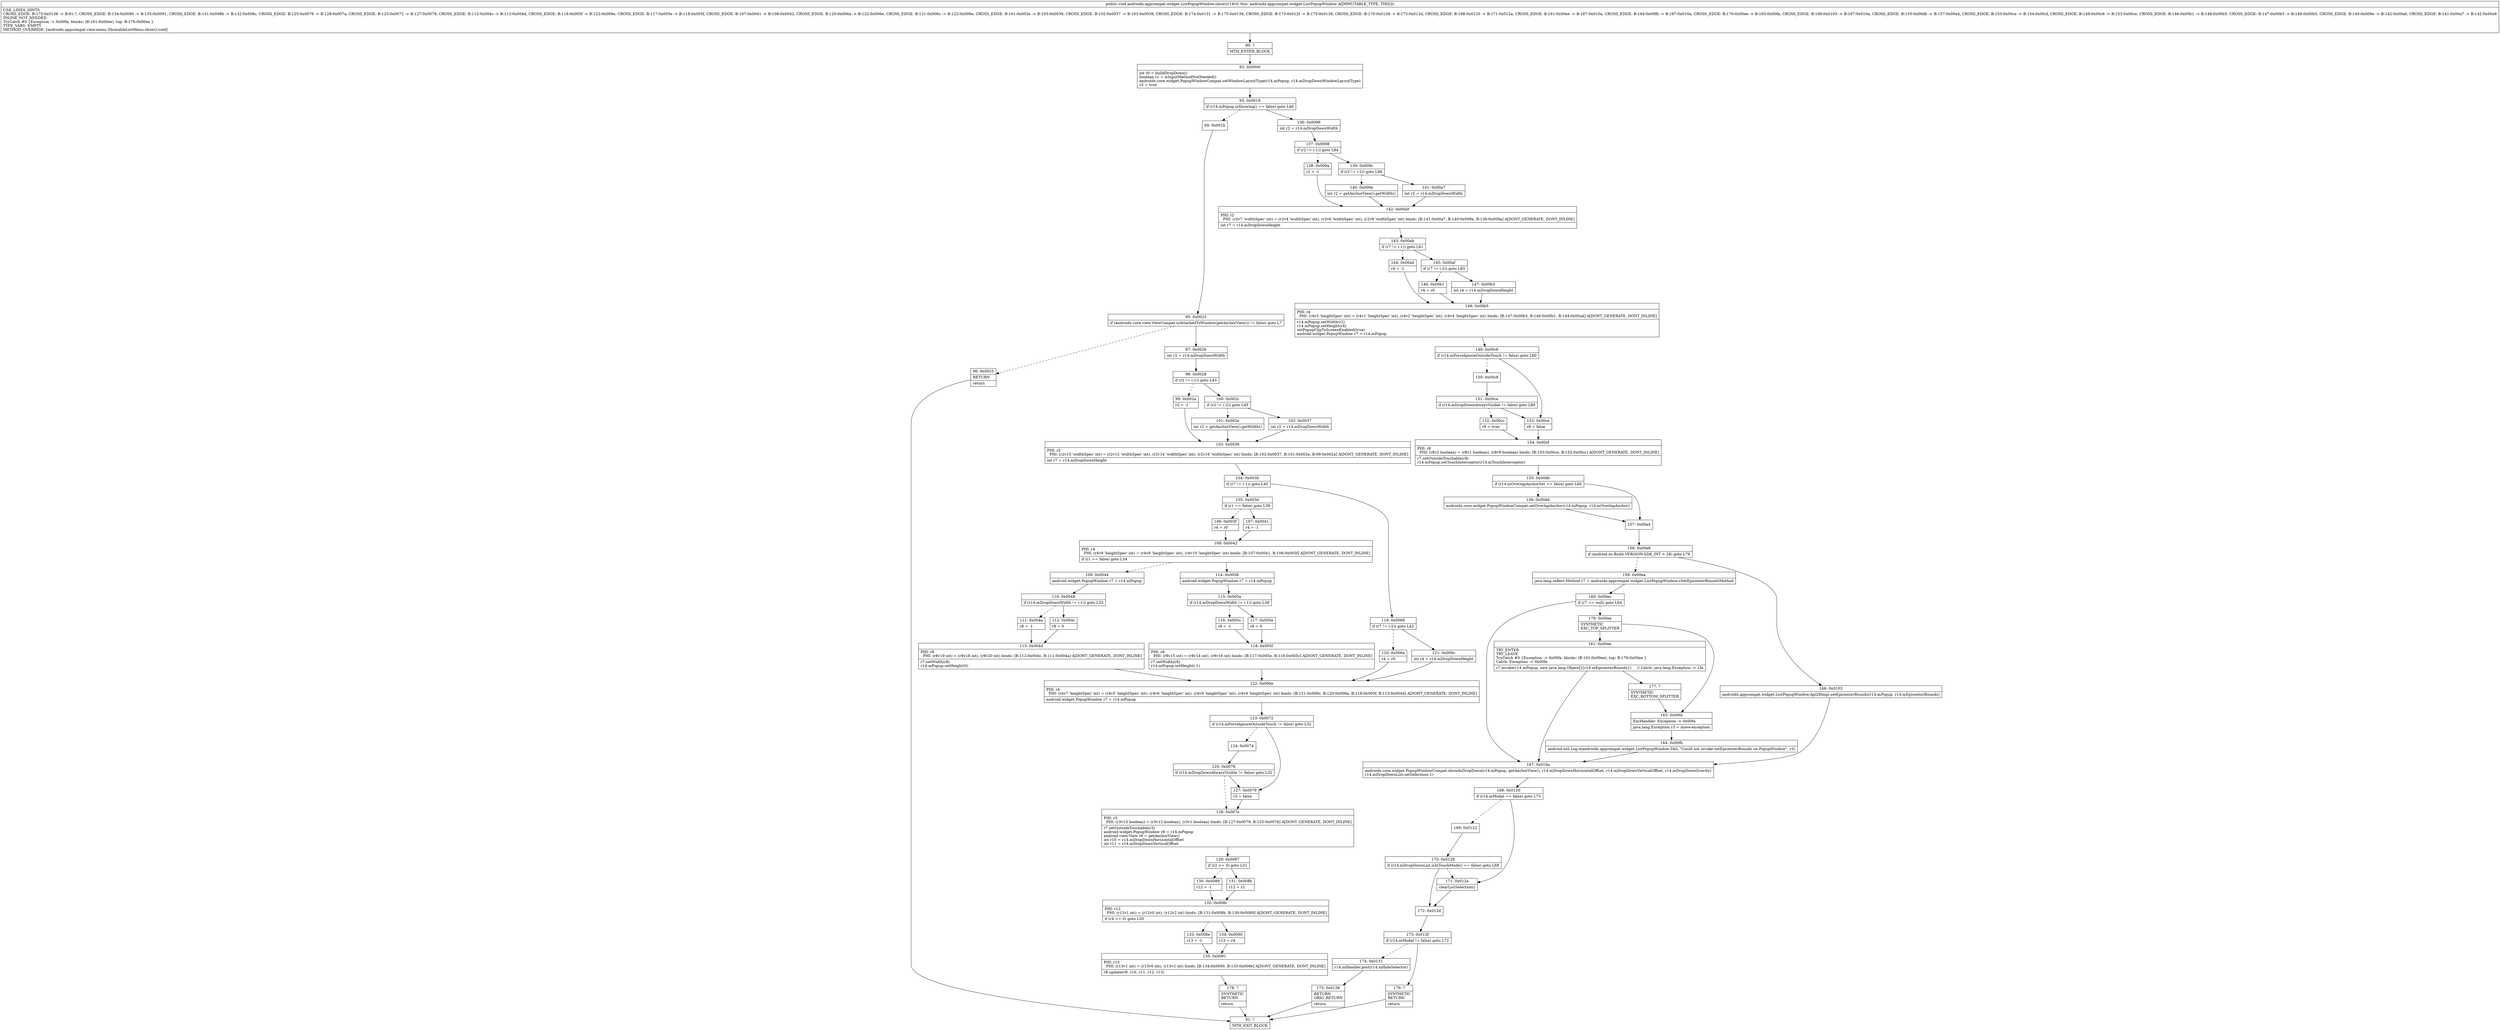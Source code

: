 digraph "CFG forandroidx.appcompat.widget.ListPopupWindow.show()V" {
Node_90 [shape=record,label="{90\:\ ?|MTH_ENTER_BLOCK\l}"];
Node_92 [shape=record,label="{92\:\ 0x0000|int r0 = buildDropDown()\lboolean r1 = isInputMethodNotNeeded()\landroidx.core.widget.PopupWindowCompat.setWindowLayoutType(r14.mPopup, r14.mDropDownWindowLayoutType)\lr3 = true\l}"];
Node_93 [shape=record,label="{93\:\ 0x0019|if (r14.mPopup.isShowing() == false) goto L46\l}"];
Node_94 [shape=record,label="{94\:\ 0x001b}"];
Node_95 [shape=record,label="{95\:\ 0x0023|if (androidx.core.view.ViewCompat.isAttachedToWindow(getAnchorView()) != false) goto L7\l}"];
Node_96 [shape=record,label="{96\:\ 0x0025|RETURN\l|return\l}"];
Node_91 [shape=record,label="{91\:\ ?|MTH_EXIT_BLOCK\l}"];
Node_97 [shape=record,label="{97\:\ 0x0026|int r2 = r14.mDropDownWidth\l}"];
Node_98 [shape=record,label="{98\:\ 0x0028|if (r2 != (\-1)) goto L43\l}"];
Node_99 [shape=record,label="{99\:\ 0x002a|r2 = \-1\l}"];
Node_103 [shape=record,label="{103\:\ 0x0039|PHI: r2 \l  PHI: (r2v15 'widthSpec' int) = (r2v12 'widthSpec' int), (r2v14 'widthSpec' int), (r2v16 'widthSpec' int) binds: [B:102:0x0037, B:101:0x002e, B:99:0x002a] A[DONT_GENERATE, DONT_INLINE]\l|int r7 = r14.mDropDownHeight\l}"];
Node_104 [shape=record,label="{104\:\ 0x003b|if (r7 != (\-1)) goto L40\l}"];
Node_105 [shape=record,label="{105\:\ 0x003d|if (r1 == false) goto L39\l}"];
Node_106 [shape=record,label="{106\:\ 0x003f|r4 = r0\l}"];
Node_108 [shape=record,label="{108\:\ 0x0042|PHI: r4 \l  PHI: (r4v9 'heightSpec' int) = (r4v8 'heightSpec' int), (r4v10 'heightSpec' int) binds: [B:107:0x0041, B:106:0x003f] A[DONT_GENERATE, DONT_INLINE]\l|if (r1 == false) goto L34\l}"];
Node_109 [shape=record,label="{109\:\ 0x0044|android.widget.PopupWindow r7 = r14.mPopup\l}"];
Node_110 [shape=record,label="{110\:\ 0x0048|if (r14.mDropDownWidth != (\-1)) goto L33\l}"];
Node_111 [shape=record,label="{111\:\ 0x004a|r8 = \-1\l}"];
Node_113 [shape=record,label="{113\:\ 0x004d|PHI: r8 \l  PHI: (r8v19 int) = (r8v18 int), (r8v20 int) binds: [B:112:0x004c, B:111:0x004a] A[DONT_GENERATE, DONT_INLINE]\l|r7.setWidth(r8)\lr14.mPopup.setHeight(0)\l}"];
Node_122 [shape=record,label="{122\:\ 0x006e|PHI: r4 \l  PHI: (r4v7 'heightSpec' int) = (r4v5 'heightSpec' int), (r4v6 'heightSpec' int), (r4v9 'heightSpec' int), (r4v9 'heightSpec' int) binds: [B:121:0x006c, B:120:0x006a, B:118:0x005f, B:113:0x004d] A[DONT_GENERATE, DONT_INLINE]\l|android.widget.PopupWindow r7 = r14.mPopup\l}"];
Node_123 [shape=record,label="{123\:\ 0x0072|if (r14.mForceIgnoreOutsideTouch != false) goto L32\l}"];
Node_124 [shape=record,label="{124\:\ 0x0074}"];
Node_125 [shape=record,label="{125\:\ 0x0076|if (r14.mDropDownAlwaysVisible != false) goto L32\l}"];
Node_128 [shape=record,label="{128\:\ 0x007a|PHI: r3 \l  PHI: (r3v13 boolean) = (r3v12 boolean), (r3v1 boolean) binds: [B:127:0x0079, B:125:0x0076] A[DONT_GENERATE, DONT_INLINE]\l|r7.setOutsideTouchable(r3)\landroid.widget.PopupWindow r8 = r14.mPopup\landroid.view.View r9 = getAnchorView()\lint r10 = r14.mDropDownHorizontalOffset\lint r11 = r14.mDropDownVerticalOffset\l}"];
Node_129 [shape=record,label="{129\:\ 0x0087|if (r2 \>= 0) goto L31\l}"];
Node_130 [shape=record,label="{130\:\ 0x0089|r12 = \-1\l}"];
Node_132 [shape=record,label="{132\:\ 0x008c|PHI: r12 \l  PHI: (r12v1 int) = (r12v0 int), (r12v2 int) binds: [B:131:0x008b, B:130:0x0089] A[DONT_GENERATE, DONT_INLINE]\l|if (r4 \>= 0) goto L30\l}"];
Node_133 [shape=record,label="{133\:\ 0x008e|r13 = \-1\l}"];
Node_135 [shape=record,label="{135\:\ 0x0091|PHI: r13 \l  PHI: (r13v1 int) = (r13v0 int), (r13v2 int) binds: [B:134:0x0090, B:133:0x008e] A[DONT_GENERATE, DONT_INLINE]\l|r8.update(r9, r10, r11, r12, r13)\l}"];
Node_178 [shape=record,label="{178\:\ ?|SYNTHETIC\lRETURN\l|return\l}"];
Node_134 [shape=record,label="{134\:\ 0x0090|r13 = r4\l}"];
Node_131 [shape=record,label="{131\:\ 0x008b|r12 = r2\l}"];
Node_127 [shape=record,label="{127\:\ 0x0079|r3 = false\l}"];
Node_112 [shape=record,label="{112\:\ 0x004c|r8 = 0\l}"];
Node_114 [shape=record,label="{114\:\ 0x0056|android.widget.PopupWindow r7 = r14.mPopup\l}"];
Node_115 [shape=record,label="{115\:\ 0x005a|if (r14.mDropDownWidth != (\-1)) goto L38\l}"];
Node_116 [shape=record,label="{116\:\ 0x005c|r8 = \-1\l}"];
Node_118 [shape=record,label="{118\:\ 0x005f|PHI: r8 \l  PHI: (r8v15 int) = (r8v14 int), (r8v16 int) binds: [B:117:0x005e, B:116:0x005c] A[DONT_GENERATE, DONT_INLINE]\l|r7.setWidth(r8)\lr14.mPopup.setHeight(\-1)\l}"];
Node_117 [shape=record,label="{117\:\ 0x005e|r8 = 0\l}"];
Node_107 [shape=record,label="{107\:\ 0x0041|r4 = \-1\l}"];
Node_119 [shape=record,label="{119\:\ 0x0068|if (r7 != (\-2)) goto L42\l}"];
Node_120 [shape=record,label="{120\:\ 0x006a|r4 = r0\l}"];
Node_121 [shape=record,label="{121\:\ 0x006c|int r4 = r14.mDropDownHeight\l}"];
Node_100 [shape=record,label="{100\:\ 0x002c|if (r2 != (\-2)) goto L45\l}"];
Node_101 [shape=record,label="{101\:\ 0x002e|int r2 = getAnchorView().getWidth()\l}"];
Node_102 [shape=record,label="{102\:\ 0x0037|int r2 = r14.mDropDownWidth\l}"];
Node_136 [shape=record,label="{136\:\ 0x0096|int r2 = r14.mDropDownWidth\l}"];
Node_137 [shape=record,label="{137\:\ 0x0098|if (r2 != (\-1)) goto L84\l}"];
Node_138 [shape=record,label="{138\:\ 0x009a|r2 = \-1\l}"];
Node_142 [shape=record,label="{142\:\ 0x00a9|PHI: r2 \l  PHI: (r2v7 'widthSpec' int) = (r2v4 'widthSpec' int), (r2v6 'widthSpec' int), (r2v8 'widthSpec' int) binds: [B:141:0x00a7, B:140:0x009e, B:138:0x009a] A[DONT_GENERATE, DONT_INLINE]\l|int r7 = r14.mDropDownHeight\l}"];
Node_143 [shape=record,label="{143\:\ 0x00ab|if (r7 != (\-1)) goto L81\l}"];
Node_144 [shape=record,label="{144\:\ 0x00ad|r4 = \-1\l}"];
Node_148 [shape=record,label="{148\:\ 0x00b5|PHI: r4 \l  PHI: (r4v3 'heightSpec' int) = (r4v1 'heightSpec' int), (r4v2 'heightSpec' int), (r4v4 'heightSpec' int) binds: [B:147:0x00b3, B:146:0x00b1, B:144:0x00ad] A[DONT_GENERATE, DONT_INLINE]\l|r14.mPopup.setWidth(r2)\lr14.mPopup.setHeight(r4)\lsetPopupClipToScreenEnabled(true)\landroid.widget.PopupWindow r7 = r14.mPopup\l}"];
Node_149 [shape=record,label="{149\:\ 0x00c6|if (r14.mForceIgnoreOutsideTouch != false) goto L80\l}"];
Node_150 [shape=record,label="{150\:\ 0x00c8}"];
Node_151 [shape=record,label="{151\:\ 0x00ca|if (r14.mDropDownAlwaysVisible != false) goto L80\l}"];
Node_152 [shape=record,label="{152\:\ 0x00cc|r8 = true\l}"];
Node_154 [shape=record,label="{154\:\ 0x00cf|PHI: r8 \l  PHI: (r8v2 boolean) = (r8v1 boolean), (r8v9 boolean) binds: [B:153:0x00ce, B:152:0x00cc] A[DONT_GENERATE, DONT_INLINE]\l|r7.setOutsideTouchable(r8)\lr14.mPopup.setTouchInterceptor(r14.mTouchInterceptor)\l}"];
Node_155 [shape=record,label="{155\:\ 0x00db|if (r14.mOverlapAnchorSet == false) goto L60\l}"];
Node_156 [shape=record,label="{156\:\ 0x00dd|androidx.core.widget.PopupWindowCompat.setOverlapAnchor(r14.mPopup, r14.mOverlapAnchor)\l}"];
Node_157 [shape=record,label="{157\:\ 0x00e4}"];
Node_158 [shape=record,label="{158\:\ 0x00e8|if (android.os.Build.VERSION.SDK_INT \> 28) goto L79\l}"];
Node_159 [shape=record,label="{159\:\ 0x00ea|java.lang.reflect.Method r7 = androidx.appcompat.widget.ListPopupWindow.sSetEpicenterBoundsMethod\l}"];
Node_160 [shape=record,label="{160\:\ 0x00ec|if (r7 == null) goto L64\l}"];
Node_167 [shape=record,label="{167\:\ 0x010a|androidx.core.widget.PopupWindowCompat.showAsDropDown(r14.mPopup, getAnchorView(), r14.mDropDownHorizontalOffset, r14.mDropDownVerticalOffset, r14.mDropDownGravity)\lr14.mDropDownList.setSelection(\-1)\l}"];
Node_168 [shape=record,label="{168\:\ 0x0120|if (r14.mModal == false) goto L73\l}"];
Node_169 [shape=record,label="{169\:\ 0x0122}"];
Node_170 [shape=record,label="{170\:\ 0x0128|if (r14.mDropDownList.isInTouchMode() == false) goto L68\l}"];
Node_172 [shape=record,label="{172\:\ 0x012d}"];
Node_173 [shape=record,label="{173\:\ 0x012f|if (r14.mModal != false) goto L72\l}"];
Node_174 [shape=record,label="{174\:\ 0x0131|r14.mHandler.post(r14.mHideSelector)\l}"];
Node_175 [shape=record,label="{175\:\ 0x0138|RETURN\lORIG_RETURN\l|return\l}"];
Node_179 [shape=record,label="{179\:\ ?|SYNTHETIC\lRETURN\l|return\l}"];
Node_171 [shape=record,label="{171\:\ 0x012a|clearListSelection()\l}"];
Node_176 [shape=record,label="{176\:\ 0x00ee|SYNTHETIC\lEXC_TOP_SPLITTER\l}"];
Node_161 [shape=record,label="{161\:\ 0x00ee|TRY_ENTER\lTRY_LEAVE\lTryCatch #0 \{Exception \-\> 0x00fa, blocks: (B:161:0x00ee), top: B:176:0x00ee \}\lCatch: Exception \-\> 0x00fa\l|r7.invoke(r14.mPopup, new java.lang.Object[]\{r14.mEpicenterBounds\})     \/\/ Catch: java.lang.Exception \-\> Lfa\l}"];
Node_177 [shape=record,label="{177\:\ ?|SYNTHETIC\lEXC_BOTTOM_SPLITTER\l}"];
Node_163 [shape=record,label="{163\:\ 0x00fa|ExcHandler: Exception \-\> 0x00fa\l|java.lang.Exception r3 = move\-exception\l}"];
Node_164 [shape=record,label="{164\:\ 0x00fb|android.util.Log.e(androidx.appcompat.widget.ListPopupWindow.TAG, \"Could not invoke setEpicenterBounds on PopupWindow\", r3)\l}"];
Node_166 [shape=record,label="{166\:\ 0x0103|androidx.appcompat.widget.ListPopupWindow.Api29Impl.setEpicenterBounds(r14.mPopup, r14.mEpicenterBounds)\l}"];
Node_153 [shape=record,label="{153\:\ 0x00ce|r8 = false\l}"];
Node_145 [shape=record,label="{145\:\ 0x00af|if (r7 != (\-2)) goto L83\l}"];
Node_146 [shape=record,label="{146\:\ 0x00b1|r4 = r0\l}"];
Node_147 [shape=record,label="{147\:\ 0x00b3|int r4 = r14.mDropDownHeight\l}"];
Node_139 [shape=record,label="{139\:\ 0x009c|if (r2 != (\-2)) goto L86\l}"];
Node_140 [shape=record,label="{140\:\ 0x009e|int r2 = getAnchorView().getWidth()\l}"];
Node_141 [shape=record,label="{141\:\ 0x00a7|int r2 = r14.mDropDownWidth\l}"];
MethodNode[shape=record,label="{public void androidx.appcompat.widget.ListPopupWindow.show((r14v0 'this' androidx.appcompat.widget.ListPopupWindow A[IMMUTABLE_TYPE, THIS]))  | USE_LINES_HINTS\lCROSS_EDGE: B:175:0x0138 \-\> B:91:?, CROSS_EDGE: B:134:0x0090 \-\> B:135:0x0091, CROSS_EDGE: B:131:0x008b \-\> B:132:0x008c, CROSS_EDGE: B:125:0x0076 \-\> B:128:0x007a, CROSS_EDGE: B:123:0x0072 \-\> B:127:0x0079, CROSS_EDGE: B:112:0x004c \-\> B:113:0x004d, CROSS_EDGE: B:118:0x005f \-\> B:122:0x006e, CROSS_EDGE: B:117:0x005e \-\> B:118:0x005f, CROSS_EDGE: B:107:0x0041 \-\> B:108:0x0042, CROSS_EDGE: B:120:0x006a \-\> B:122:0x006e, CROSS_EDGE: B:121:0x006c \-\> B:122:0x006e, CROSS_EDGE: B:101:0x002e \-\> B:103:0x0039, CROSS_EDGE: B:102:0x0037 \-\> B:103:0x0039, CROSS_EDGE: B:174:0x0131 \-\> B:175:0x0138, CROSS_EDGE: B:173:0x012f \-\> B:175:0x0138, CROSS_EDGE: B:170:0x0128 \-\> B:172:0x012d, CROSS_EDGE: B:168:0x0120 \-\> B:171:0x012a, CROSS_EDGE: B:161:0x00ee \-\> B:167:0x010a, CROSS_EDGE: B:164:0x00fb \-\> B:167:0x010a, CROSS_EDGE: B:176:0x00ee \-\> B:163:0x00fa, CROSS_EDGE: B:166:0x0103 \-\> B:167:0x010a, CROSS_EDGE: B:155:0x00db \-\> B:157:0x00e4, CROSS_EDGE: B:153:0x00ce \-\> B:154:0x00cf, CROSS_EDGE: B:149:0x00c6 \-\> B:153:0x00ce, CROSS_EDGE: B:146:0x00b1 \-\> B:148:0x00b5, CROSS_EDGE: B:147:0x00b3 \-\> B:148:0x00b5, CROSS_EDGE: B:140:0x009e \-\> B:142:0x00a9, CROSS_EDGE: B:141:0x00a7 \-\> B:142:0x00a9\lINLINE_NOT_NEEDED\lTryCatch #0 \{Exception \-\> 0x00fa, blocks: (B:161:0x00ee), top: B:176:0x00ee \}\lTYPE_VARS: EMPTY\lMETHOD_OVERRIDE: [androidx.appcompat.view.menu.ShowableListMenu.show():void]\l}"];
MethodNode -> Node_90;Node_90 -> Node_92;
Node_92 -> Node_93;
Node_93 -> Node_94[style=dashed];
Node_93 -> Node_136;
Node_94 -> Node_95;
Node_95 -> Node_96[style=dashed];
Node_95 -> Node_97;
Node_96 -> Node_91;
Node_97 -> Node_98;
Node_98 -> Node_99[style=dashed];
Node_98 -> Node_100;
Node_99 -> Node_103;
Node_103 -> Node_104;
Node_104 -> Node_105[style=dashed];
Node_104 -> Node_119;
Node_105 -> Node_106[style=dashed];
Node_105 -> Node_107;
Node_106 -> Node_108;
Node_108 -> Node_109[style=dashed];
Node_108 -> Node_114;
Node_109 -> Node_110;
Node_110 -> Node_111[style=dashed];
Node_110 -> Node_112;
Node_111 -> Node_113;
Node_113 -> Node_122;
Node_122 -> Node_123;
Node_123 -> Node_124[style=dashed];
Node_123 -> Node_127;
Node_124 -> Node_125;
Node_125 -> Node_127;
Node_125 -> Node_128[style=dashed];
Node_128 -> Node_129;
Node_129 -> Node_130[style=dashed];
Node_129 -> Node_131;
Node_130 -> Node_132;
Node_132 -> Node_133[style=dashed];
Node_132 -> Node_134;
Node_133 -> Node_135;
Node_135 -> Node_178;
Node_178 -> Node_91;
Node_134 -> Node_135;
Node_131 -> Node_132;
Node_127 -> Node_128;
Node_112 -> Node_113;
Node_114 -> Node_115;
Node_115 -> Node_116[style=dashed];
Node_115 -> Node_117;
Node_116 -> Node_118;
Node_118 -> Node_122;
Node_117 -> Node_118;
Node_107 -> Node_108;
Node_119 -> Node_120[style=dashed];
Node_119 -> Node_121;
Node_120 -> Node_122;
Node_121 -> Node_122;
Node_100 -> Node_101[style=dashed];
Node_100 -> Node_102;
Node_101 -> Node_103;
Node_102 -> Node_103;
Node_136 -> Node_137;
Node_137 -> Node_138[style=dashed];
Node_137 -> Node_139;
Node_138 -> Node_142;
Node_142 -> Node_143;
Node_143 -> Node_144[style=dashed];
Node_143 -> Node_145;
Node_144 -> Node_148;
Node_148 -> Node_149;
Node_149 -> Node_150[style=dashed];
Node_149 -> Node_153;
Node_150 -> Node_151;
Node_151 -> Node_152[style=dashed];
Node_151 -> Node_153;
Node_152 -> Node_154;
Node_154 -> Node_155;
Node_155 -> Node_156[style=dashed];
Node_155 -> Node_157;
Node_156 -> Node_157;
Node_157 -> Node_158;
Node_158 -> Node_159[style=dashed];
Node_158 -> Node_166;
Node_159 -> Node_160;
Node_160 -> Node_167;
Node_160 -> Node_176[style=dashed];
Node_167 -> Node_168;
Node_168 -> Node_169[style=dashed];
Node_168 -> Node_171;
Node_169 -> Node_170;
Node_170 -> Node_171[style=dashed];
Node_170 -> Node_172;
Node_172 -> Node_173;
Node_173 -> Node_174[style=dashed];
Node_173 -> Node_179;
Node_174 -> Node_175;
Node_175 -> Node_91;
Node_179 -> Node_91;
Node_171 -> Node_172;
Node_176 -> Node_161;
Node_176 -> Node_163;
Node_161 -> Node_167;
Node_161 -> Node_177;
Node_177 -> Node_163;
Node_163 -> Node_164;
Node_164 -> Node_167;
Node_166 -> Node_167;
Node_153 -> Node_154;
Node_145 -> Node_146[style=dashed];
Node_145 -> Node_147;
Node_146 -> Node_148;
Node_147 -> Node_148;
Node_139 -> Node_140[style=dashed];
Node_139 -> Node_141;
Node_140 -> Node_142;
Node_141 -> Node_142;
}

